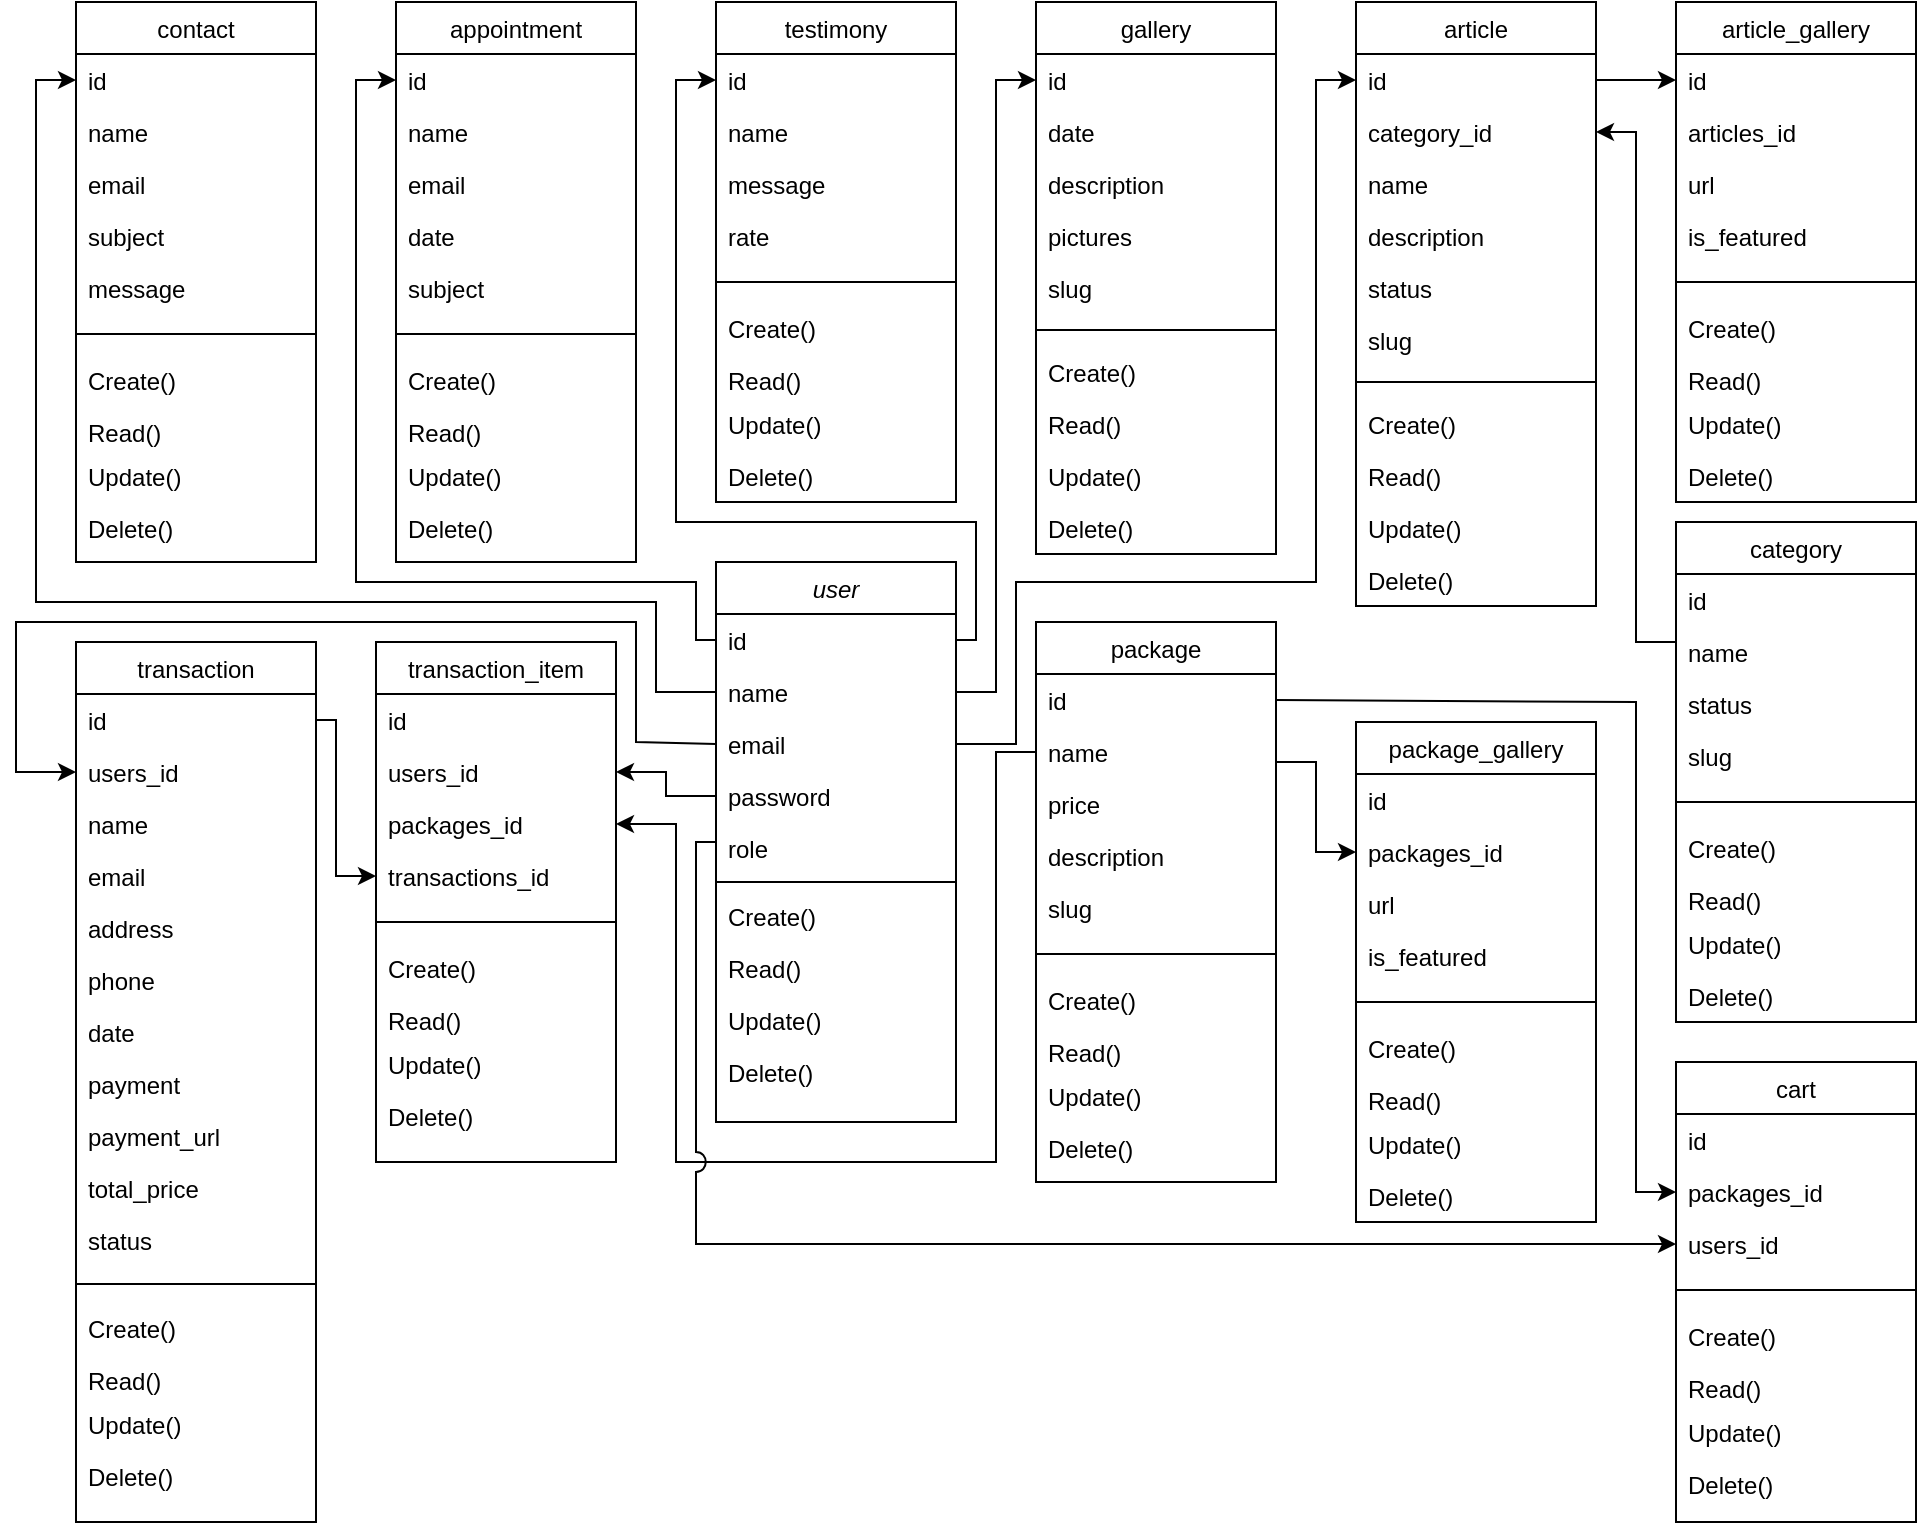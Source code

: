 <mxfile version="21.7.5" type="github">
  <diagram id="C5RBs43oDa-KdzZeNtuy" name="Page-1">
    <mxGraphModel dx="1887" dy="1730" grid="1" gridSize="10" guides="1" tooltips="1" connect="1" arrows="1" fold="1" page="1" pageScale="1" pageWidth="827" pageHeight="1169" math="0" shadow="0">
      <root>
        <mxCell id="WIyWlLk6GJQsqaUBKTNV-0" />
        <mxCell id="WIyWlLk6GJQsqaUBKTNV-1" parent="WIyWlLk6GJQsqaUBKTNV-0" />
        <mxCell id="zkfFHV4jXpPFQw0GAbJ--0" value="user" style="swimlane;fontStyle=2;align=center;verticalAlign=top;childLayout=stackLayout;horizontal=1;startSize=26;horizontalStack=0;resizeParent=1;resizeLast=0;collapsible=1;marginBottom=0;rounded=0;shadow=0;strokeWidth=1;" parent="WIyWlLk6GJQsqaUBKTNV-1" vertex="1">
          <mxGeometry x="120" y="40" width="120" height="280" as="geometry">
            <mxRectangle x="220" y="120" width="160" height="26" as="alternateBounds" />
          </mxGeometry>
        </mxCell>
        <mxCell id="zkfFHV4jXpPFQw0GAbJ--1" value="id " style="text;align=left;verticalAlign=top;spacingLeft=4;spacingRight=4;overflow=hidden;rotatable=0;points=[[0,0.5],[1,0.5]];portConstraint=eastwest;" parent="zkfFHV4jXpPFQw0GAbJ--0" vertex="1">
          <mxGeometry y="26" width="120" height="26" as="geometry" />
        </mxCell>
        <mxCell id="zkfFHV4jXpPFQw0GAbJ--2" value="name" style="text;align=left;verticalAlign=top;spacingLeft=4;spacingRight=4;overflow=hidden;rotatable=0;points=[[0,0.5],[1,0.5]];portConstraint=eastwest;rounded=0;shadow=0;html=0;" parent="zkfFHV4jXpPFQw0GAbJ--0" vertex="1">
          <mxGeometry y="52" width="120" height="26" as="geometry" />
        </mxCell>
        <mxCell id="zkfFHV4jXpPFQw0GAbJ--5" value="email" style="text;align=left;verticalAlign=top;spacingLeft=4;spacingRight=4;overflow=hidden;rotatable=0;points=[[0,0.5],[1,0.5]];portConstraint=eastwest;" parent="zkfFHV4jXpPFQw0GAbJ--0" vertex="1">
          <mxGeometry y="78" width="120" height="26" as="geometry" />
        </mxCell>
        <mxCell id="CpPekUbPZNpT_gMVPyu2-1" value="password" style="text;align=left;verticalAlign=top;spacingLeft=4;spacingRight=4;overflow=hidden;rotatable=0;points=[[0,0.5],[1,0.5]];portConstraint=eastwest;" parent="zkfFHV4jXpPFQw0GAbJ--0" vertex="1">
          <mxGeometry y="104" width="120" height="26" as="geometry" />
        </mxCell>
        <mxCell id="CpPekUbPZNpT_gMVPyu2-2" value="role" style="text;align=left;verticalAlign=top;spacingLeft=4;spacingRight=4;overflow=hidden;rotatable=0;points=[[0,0.5],[1,0.5]];portConstraint=eastwest;" parent="zkfFHV4jXpPFQw0GAbJ--0" vertex="1">
          <mxGeometry y="130" width="120" height="26" as="geometry" />
        </mxCell>
        <mxCell id="zkfFHV4jXpPFQw0GAbJ--4" value="" style="line;html=1;strokeWidth=1;align=left;verticalAlign=middle;spacingTop=-1;spacingLeft=3;spacingRight=3;rotatable=0;labelPosition=right;points=[];portConstraint=eastwest;" parent="zkfFHV4jXpPFQw0GAbJ--0" vertex="1">
          <mxGeometry y="156" width="120" height="8" as="geometry" />
        </mxCell>
        <mxCell id="CpPekUbPZNpT_gMVPyu2-0" value="Create()" style="text;align=left;verticalAlign=top;spacingLeft=4;spacingRight=4;overflow=hidden;rotatable=0;points=[[0,0.5],[1,0.5]];portConstraint=eastwest;rounded=0;shadow=0;html=0;" parent="zkfFHV4jXpPFQw0GAbJ--0" vertex="1">
          <mxGeometry y="164" width="120" height="26" as="geometry" />
        </mxCell>
        <mxCell id="CpPekUbPZNpT_gMVPyu2-3" value="Read()" style="text;align=left;verticalAlign=top;spacingLeft=4;spacingRight=4;overflow=hidden;rotatable=0;points=[[0,0.5],[1,0.5]];portConstraint=eastwest;rounded=0;shadow=0;html=0;" parent="zkfFHV4jXpPFQw0GAbJ--0" vertex="1">
          <mxGeometry y="190" width="120" height="26" as="geometry" />
        </mxCell>
        <mxCell id="CpPekUbPZNpT_gMVPyu2-4" value="Update()" style="text;align=left;verticalAlign=top;spacingLeft=4;spacingRight=4;overflow=hidden;rotatable=0;points=[[0,0.5],[1,0.5]];portConstraint=eastwest;rounded=0;shadow=0;html=0;" parent="zkfFHV4jXpPFQw0GAbJ--0" vertex="1">
          <mxGeometry y="216" width="120" height="26" as="geometry" />
        </mxCell>
        <mxCell id="CpPekUbPZNpT_gMVPyu2-5" value="Delete()" style="text;align=left;verticalAlign=top;spacingLeft=4;spacingRight=4;overflow=hidden;rotatable=0;points=[[0,0.5],[1,0.5]];portConstraint=eastwest;rounded=0;shadow=0;html=0;" parent="zkfFHV4jXpPFQw0GAbJ--0" vertex="1">
          <mxGeometry y="242" width="120" height="26" as="geometry" />
        </mxCell>
        <mxCell id="zkfFHV4jXpPFQw0GAbJ--17" value="package" style="swimlane;fontStyle=0;align=center;verticalAlign=top;childLayout=stackLayout;horizontal=1;startSize=26;horizontalStack=0;resizeParent=1;resizeLast=0;collapsible=1;marginBottom=0;rounded=0;shadow=0;strokeWidth=1;" parent="WIyWlLk6GJQsqaUBKTNV-1" vertex="1">
          <mxGeometry x="280" y="70" width="120" height="280" as="geometry">
            <mxRectangle x="550" y="140" width="160" height="26" as="alternateBounds" />
          </mxGeometry>
        </mxCell>
        <mxCell id="zkfFHV4jXpPFQw0GAbJ--18" value="id " style="text;align=left;verticalAlign=top;spacingLeft=4;spacingRight=4;overflow=hidden;rotatable=0;points=[[0,0.5],[1,0.5]];portConstraint=eastwest;" parent="zkfFHV4jXpPFQw0GAbJ--17" vertex="1">
          <mxGeometry y="26" width="120" height="26" as="geometry" />
        </mxCell>
        <mxCell id="zkfFHV4jXpPFQw0GAbJ--19" value="name" style="text;align=left;verticalAlign=top;spacingLeft=4;spacingRight=4;overflow=hidden;rotatable=0;points=[[0,0.5],[1,0.5]];portConstraint=eastwest;rounded=0;shadow=0;html=0;" parent="zkfFHV4jXpPFQw0GAbJ--17" vertex="1">
          <mxGeometry y="52" width="120" height="26" as="geometry" />
        </mxCell>
        <mxCell id="zkfFHV4jXpPFQw0GAbJ--20" value="price" style="text;align=left;verticalAlign=top;spacingLeft=4;spacingRight=4;overflow=hidden;rotatable=0;points=[[0,0.5],[1,0.5]];portConstraint=eastwest;rounded=0;shadow=0;html=0;" parent="zkfFHV4jXpPFQw0GAbJ--17" vertex="1">
          <mxGeometry y="78" width="120" height="26" as="geometry" />
        </mxCell>
        <mxCell id="CpPekUbPZNpT_gMVPyu2-25" value="description" style="text;align=left;verticalAlign=top;spacingLeft=4;spacingRight=4;overflow=hidden;rotatable=0;points=[[0,0.5],[1,0.5]];portConstraint=eastwest;rounded=0;shadow=0;html=0;" parent="zkfFHV4jXpPFQw0GAbJ--17" vertex="1">
          <mxGeometry y="104" width="120" height="26" as="geometry" />
        </mxCell>
        <mxCell id="zkfFHV4jXpPFQw0GAbJ--21" value="slug" style="text;align=left;verticalAlign=top;spacingLeft=4;spacingRight=4;overflow=hidden;rotatable=0;points=[[0,0.5],[1,0.5]];portConstraint=eastwest;rounded=0;shadow=0;html=0;" parent="zkfFHV4jXpPFQw0GAbJ--17" vertex="1">
          <mxGeometry y="130" width="120" height="26" as="geometry" />
        </mxCell>
        <mxCell id="zkfFHV4jXpPFQw0GAbJ--23" value="" style="line;html=1;strokeWidth=1;align=left;verticalAlign=middle;spacingTop=-1;spacingLeft=3;spacingRight=3;rotatable=0;labelPosition=right;points=[];portConstraint=eastwest;" parent="zkfFHV4jXpPFQw0GAbJ--17" vertex="1">
          <mxGeometry y="156" width="120" height="20" as="geometry" />
        </mxCell>
        <mxCell id="CpPekUbPZNpT_gMVPyu2-7" value="Create()" style="text;align=left;verticalAlign=top;spacingLeft=4;spacingRight=4;overflow=hidden;rotatable=0;points=[[0,0.5],[1,0.5]];portConstraint=eastwest;rounded=0;shadow=0;html=0;" parent="zkfFHV4jXpPFQw0GAbJ--17" vertex="1">
          <mxGeometry y="176" width="120" height="26" as="geometry" />
        </mxCell>
        <mxCell id="CpPekUbPZNpT_gMVPyu2-9" value="Read()" style="text;align=left;verticalAlign=top;spacingLeft=4;spacingRight=4;overflow=hidden;rotatable=0;points=[[0,0.5],[1,0.5]];portConstraint=eastwest;rounded=0;shadow=0;html=0;" parent="zkfFHV4jXpPFQw0GAbJ--17" vertex="1">
          <mxGeometry y="202" width="120" height="22" as="geometry" />
        </mxCell>
        <mxCell id="CpPekUbPZNpT_gMVPyu2-8" value="Update()" style="text;align=left;verticalAlign=top;spacingLeft=4;spacingRight=4;overflow=hidden;rotatable=0;points=[[0,0.5],[1,0.5]];portConstraint=eastwest;rounded=0;shadow=0;html=0;" parent="zkfFHV4jXpPFQw0GAbJ--17" vertex="1">
          <mxGeometry y="224" width="120" height="26" as="geometry" />
        </mxCell>
        <mxCell id="CpPekUbPZNpT_gMVPyu2-10" value="Delete()" style="text;align=left;verticalAlign=top;spacingLeft=4;spacingRight=4;overflow=hidden;rotatable=0;points=[[0,0.5],[1,0.5]];portConstraint=eastwest;rounded=0;shadow=0;html=0;" parent="zkfFHV4jXpPFQw0GAbJ--17" vertex="1">
          <mxGeometry y="250" width="120" height="26" as="geometry" />
        </mxCell>
        <mxCell id="CpPekUbPZNpT_gMVPyu2-26" value="article" style="swimlane;fontStyle=0;align=center;verticalAlign=top;childLayout=stackLayout;horizontal=1;startSize=26;horizontalStack=0;resizeParent=1;resizeLast=0;collapsible=1;marginBottom=0;rounded=0;shadow=0;strokeWidth=1;" parent="WIyWlLk6GJQsqaUBKTNV-1" vertex="1">
          <mxGeometry x="440" y="-240" width="120" height="302" as="geometry">
            <mxRectangle x="550" y="140" width="160" height="26" as="alternateBounds" />
          </mxGeometry>
        </mxCell>
        <mxCell id="CpPekUbPZNpT_gMVPyu2-27" value="id " style="text;align=left;verticalAlign=top;spacingLeft=4;spacingRight=4;overflow=hidden;rotatable=0;points=[[0,0.5],[1,0.5]];portConstraint=eastwest;" parent="CpPekUbPZNpT_gMVPyu2-26" vertex="1">
          <mxGeometry y="26" width="120" height="26" as="geometry" />
        </mxCell>
        <mxCell id="CpPekUbPZNpT_gMVPyu2-28" value="category_id " style="text;align=left;verticalAlign=top;spacingLeft=4;spacingRight=4;overflow=hidden;rotatable=0;points=[[0,0.5],[1,0.5]];portConstraint=eastwest;rounded=0;shadow=0;html=0;" parent="CpPekUbPZNpT_gMVPyu2-26" vertex="1">
          <mxGeometry y="52" width="120" height="26" as="geometry" />
        </mxCell>
        <mxCell id="CpPekUbPZNpT_gMVPyu2-29" value="name" style="text;align=left;verticalAlign=top;spacingLeft=4;spacingRight=4;overflow=hidden;rotatable=0;points=[[0,0.5],[1,0.5]];portConstraint=eastwest;rounded=0;shadow=0;html=0;" parent="CpPekUbPZNpT_gMVPyu2-26" vertex="1">
          <mxGeometry y="78" width="120" height="26" as="geometry" />
        </mxCell>
        <mxCell id="CpPekUbPZNpT_gMVPyu2-30" value="description" style="text;align=left;verticalAlign=top;spacingLeft=4;spacingRight=4;overflow=hidden;rotatable=0;points=[[0,0.5],[1,0.5]];portConstraint=eastwest;rounded=0;shadow=0;html=0;" parent="CpPekUbPZNpT_gMVPyu2-26" vertex="1">
          <mxGeometry y="104" width="120" height="26" as="geometry" />
        </mxCell>
        <mxCell id="CpPekUbPZNpT_gMVPyu2-39" value="status" style="text;align=left;verticalAlign=top;spacingLeft=4;spacingRight=4;overflow=hidden;rotatable=0;points=[[0,0.5],[1,0.5]];portConstraint=eastwest;rounded=0;shadow=0;html=0;" parent="CpPekUbPZNpT_gMVPyu2-26" vertex="1">
          <mxGeometry y="130" width="120" height="26" as="geometry" />
        </mxCell>
        <mxCell id="L-8dvfy85ogbvUCoBi3x-90" value="slug" style="text;align=left;verticalAlign=top;spacingLeft=4;spacingRight=4;overflow=hidden;rotatable=0;points=[[0,0.5],[1,0.5]];portConstraint=eastwest;rounded=0;shadow=0;html=0;" parent="CpPekUbPZNpT_gMVPyu2-26" vertex="1">
          <mxGeometry y="156" width="120" height="26" as="geometry" />
        </mxCell>
        <mxCell id="CpPekUbPZNpT_gMVPyu2-31" value="" style="line;html=1;strokeWidth=1;align=left;verticalAlign=middle;spacingTop=-1;spacingLeft=3;spacingRight=3;rotatable=0;labelPosition=right;points=[];portConstraint=eastwest;" parent="CpPekUbPZNpT_gMVPyu2-26" vertex="1">
          <mxGeometry y="182" width="120" height="16" as="geometry" />
        </mxCell>
        <mxCell id="CpPekUbPZNpT_gMVPyu2-32" value="Create()" style="text;align=left;verticalAlign=top;spacingLeft=4;spacingRight=4;overflow=hidden;rotatable=0;points=[[0,0.5],[1,0.5]];portConstraint=eastwest;rounded=0;shadow=0;html=0;" parent="CpPekUbPZNpT_gMVPyu2-26" vertex="1">
          <mxGeometry y="198" width="120" height="26" as="geometry" />
        </mxCell>
        <mxCell id="CpPekUbPZNpT_gMVPyu2-33" value="Read()" style="text;align=left;verticalAlign=top;spacingLeft=4;spacingRight=4;overflow=hidden;rotatable=0;points=[[0,0.5],[1,0.5]];portConstraint=eastwest;rounded=0;shadow=0;html=0;" parent="CpPekUbPZNpT_gMVPyu2-26" vertex="1">
          <mxGeometry y="224" width="120" height="26" as="geometry" />
        </mxCell>
        <mxCell id="CpPekUbPZNpT_gMVPyu2-34" value="Update()" style="text;align=left;verticalAlign=top;spacingLeft=4;spacingRight=4;overflow=hidden;rotatable=0;points=[[0,0.5],[1,0.5]];portConstraint=eastwest;rounded=0;shadow=0;html=0;" parent="CpPekUbPZNpT_gMVPyu2-26" vertex="1">
          <mxGeometry y="250" width="120" height="26" as="geometry" />
        </mxCell>
        <mxCell id="CpPekUbPZNpT_gMVPyu2-35" value="Delete()" style="text;align=left;verticalAlign=top;spacingLeft=4;spacingRight=4;overflow=hidden;rotatable=0;points=[[0,0.5],[1,0.5]];portConstraint=eastwest;rounded=0;shadow=0;html=0;" parent="CpPekUbPZNpT_gMVPyu2-26" vertex="1">
          <mxGeometry y="276" width="120" height="26" as="geometry" />
        </mxCell>
        <mxCell id="CpPekUbPZNpT_gMVPyu2-40" value="gallery" style="swimlane;fontStyle=0;align=center;verticalAlign=top;childLayout=stackLayout;horizontal=1;startSize=26;horizontalStack=0;resizeParent=1;resizeLast=0;collapsible=1;marginBottom=0;rounded=0;shadow=0;strokeWidth=1;" parent="WIyWlLk6GJQsqaUBKTNV-1" vertex="1">
          <mxGeometry x="280" y="-240" width="120" height="276" as="geometry">
            <mxRectangle x="550" y="140" width="160" height="26" as="alternateBounds" />
          </mxGeometry>
        </mxCell>
        <mxCell id="CpPekUbPZNpT_gMVPyu2-41" value="id " style="text;align=left;verticalAlign=top;spacingLeft=4;spacingRight=4;overflow=hidden;rotatable=0;points=[[0,0.5],[1,0.5]];portConstraint=eastwest;" parent="CpPekUbPZNpT_gMVPyu2-40" vertex="1">
          <mxGeometry y="26" width="120" height="26" as="geometry" />
        </mxCell>
        <mxCell id="CpPekUbPZNpT_gMVPyu2-42" value="date" style="text;align=left;verticalAlign=top;spacingLeft=4;spacingRight=4;overflow=hidden;rotatable=0;points=[[0,0.5],[1,0.5]];portConstraint=eastwest;rounded=0;shadow=0;html=0;" parent="CpPekUbPZNpT_gMVPyu2-40" vertex="1">
          <mxGeometry y="52" width="120" height="26" as="geometry" />
        </mxCell>
        <mxCell id="CpPekUbPZNpT_gMVPyu2-43" value="description" style="text;align=left;verticalAlign=top;spacingLeft=4;spacingRight=4;overflow=hidden;rotatable=0;points=[[0,0.5],[1,0.5]];portConstraint=eastwest;rounded=0;shadow=0;html=0;" parent="CpPekUbPZNpT_gMVPyu2-40" vertex="1">
          <mxGeometry y="78" width="120" height="26" as="geometry" />
        </mxCell>
        <mxCell id="CpPekUbPZNpT_gMVPyu2-44" value="pictures" style="text;align=left;verticalAlign=top;spacingLeft=4;spacingRight=4;overflow=hidden;rotatable=0;points=[[0,0.5],[1,0.5]];portConstraint=eastwest;rounded=0;shadow=0;html=0;" parent="CpPekUbPZNpT_gMVPyu2-40" vertex="1">
          <mxGeometry y="104" width="120" height="26" as="geometry" />
        </mxCell>
        <mxCell id="CpPekUbPZNpT_gMVPyu2-45" value="slug" style="text;align=left;verticalAlign=top;spacingLeft=4;spacingRight=4;overflow=hidden;rotatable=0;points=[[0,0.5],[1,0.5]];portConstraint=eastwest;rounded=0;shadow=0;html=0;" parent="CpPekUbPZNpT_gMVPyu2-40" vertex="1">
          <mxGeometry y="130" width="120" height="26" as="geometry" />
        </mxCell>
        <mxCell id="CpPekUbPZNpT_gMVPyu2-46" value="" style="line;html=1;strokeWidth=1;align=left;verticalAlign=middle;spacingTop=-1;spacingLeft=3;spacingRight=3;rotatable=0;labelPosition=right;points=[];portConstraint=eastwest;" parent="CpPekUbPZNpT_gMVPyu2-40" vertex="1">
          <mxGeometry y="156" width="120" height="16" as="geometry" />
        </mxCell>
        <mxCell id="CpPekUbPZNpT_gMVPyu2-47" value="Create()" style="text;align=left;verticalAlign=top;spacingLeft=4;spacingRight=4;overflow=hidden;rotatable=0;points=[[0,0.5],[1,0.5]];portConstraint=eastwest;rounded=0;shadow=0;html=0;" parent="CpPekUbPZNpT_gMVPyu2-40" vertex="1">
          <mxGeometry y="172" width="120" height="26" as="geometry" />
        </mxCell>
        <mxCell id="CpPekUbPZNpT_gMVPyu2-48" value="Read()" style="text;align=left;verticalAlign=top;spacingLeft=4;spacingRight=4;overflow=hidden;rotatable=0;points=[[0,0.5],[1,0.5]];portConstraint=eastwest;rounded=0;shadow=0;html=0;" parent="CpPekUbPZNpT_gMVPyu2-40" vertex="1">
          <mxGeometry y="198" width="120" height="26" as="geometry" />
        </mxCell>
        <mxCell id="CpPekUbPZNpT_gMVPyu2-49" value="Update()" style="text;align=left;verticalAlign=top;spacingLeft=4;spacingRight=4;overflow=hidden;rotatable=0;points=[[0,0.5],[1,0.5]];portConstraint=eastwest;rounded=0;shadow=0;html=0;" parent="CpPekUbPZNpT_gMVPyu2-40" vertex="1">
          <mxGeometry y="224" width="120" height="26" as="geometry" />
        </mxCell>
        <mxCell id="CpPekUbPZNpT_gMVPyu2-50" value="Delete()" style="text;align=left;verticalAlign=top;spacingLeft=4;spacingRight=4;overflow=hidden;rotatable=0;points=[[0,0.5],[1,0.5]];portConstraint=eastwest;rounded=0;shadow=0;html=0;" parent="CpPekUbPZNpT_gMVPyu2-40" vertex="1">
          <mxGeometry y="250" width="120" height="26" as="geometry" />
        </mxCell>
        <mxCell id="CpPekUbPZNpT_gMVPyu2-51" value="appointment" style="swimlane;fontStyle=0;align=center;verticalAlign=top;childLayout=stackLayout;horizontal=1;startSize=26;horizontalStack=0;resizeParent=1;resizeLast=0;collapsible=1;marginBottom=0;rounded=0;shadow=0;strokeWidth=1;" parent="WIyWlLk6GJQsqaUBKTNV-1" vertex="1">
          <mxGeometry x="-40" y="-240" width="120" height="280" as="geometry">
            <mxRectangle x="550" y="140" width="160" height="26" as="alternateBounds" />
          </mxGeometry>
        </mxCell>
        <mxCell id="CpPekUbPZNpT_gMVPyu2-52" value="id " style="text;align=left;verticalAlign=top;spacingLeft=4;spacingRight=4;overflow=hidden;rotatable=0;points=[[0,0.5],[1,0.5]];portConstraint=eastwest;" parent="CpPekUbPZNpT_gMVPyu2-51" vertex="1">
          <mxGeometry y="26" width="120" height="26" as="geometry" />
        </mxCell>
        <mxCell id="CpPekUbPZNpT_gMVPyu2-53" value="name" style="text;align=left;verticalAlign=top;spacingLeft=4;spacingRight=4;overflow=hidden;rotatable=0;points=[[0,0.5],[1,0.5]];portConstraint=eastwest;rounded=0;shadow=0;html=0;" parent="CpPekUbPZNpT_gMVPyu2-51" vertex="1">
          <mxGeometry y="52" width="120" height="26" as="geometry" />
        </mxCell>
        <mxCell id="CpPekUbPZNpT_gMVPyu2-55" value="email" style="text;align=left;verticalAlign=top;spacingLeft=4;spacingRight=4;overflow=hidden;rotatable=0;points=[[0,0.5],[1,0.5]];portConstraint=eastwest;rounded=0;shadow=0;html=0;" parent="CpPekUbPZNpT_gMVPyu2-51" vertex="1">
          <mxGeometry y="78" width="120" height="26" as="geometry" />
        </mxCell>
        <mxCell id="CpPekUbPZNpT_gMVPyu2-57" value="date" style="text;align=left;verticalAlign=top;spacingLeft=4;spacingRight=4;overflow=hidden;rotatable=0;points=[[0,0.5],[1,0.5]];portConstraint=eastwest;rounded=0;shadow=0;html=0;" parent="CpPekUbPZNpT_gMVPyu2-51" vertex="1">
          <mxGeometry y="104" width="120" height="26" as="geometry" />
        </mxCell>
        <mxCell id="CpPekUbPZNpT_gMVPyu2-60" value="subject" style="text;align=left;verticalAlign=top;spacingLeft=4;spacingRight=4;overflow=hidden;rotatable=0;points=[[0,0.5],[1,0.5]];portConstraint=eastwest;" parent="CpPekUbPZNpT_gMVPyu2-51" vertex="1">
          <mxGeometry y="130" width="120" height="26" as="geometry" />
        </mxCell>
        <mxCell id="CpPekUbPZNpT_gMVPyu2-61" value="" style="line;html=1;strokeWidth=1;align=left;verticalAlign=middle;spacingTop=-1;spacingLeft=3;spacingRight=3;rotatable=0;labelPosition=right;points=[];portConstraint=eastwest;" parent="CpPekUbPZNpT_gMVPyu2-51" vertex="1">
          <mxGeometry y="156" width="120" height="20" as="geometry" />
        </mxCell>
        <mxCell id="CpPekUbPZNpT_gMVPyu2-62" value="Create()" style="text;align=left;verticalAlign=top;spacingLeft=4;spacingRight=4;overflow=hidden;rotatable=0;points=[[0,0.5],[1,0.5]];portConstraint=eastwest;rounded=0;shadow=0;html=0;" parent="CpPekUbPZNpT_gMVPyu2-51" vertex="1">
          <mxGeometry y="176" width="120" height="26" as="geometry" />
        </mxCell>
        <mxCell id="CpPekUbPZNpT_gMVPyu2-63" value="Read()" style="text;align=left;verticalAlign=top;spacingLeft=4;spacingRight=4;overflow=hidden;rotatable=0;points=[[0,0.5],[1,0.5]];portConstraint=eastwest;rounded=0;shadow=0;html=0;" parent="CpPekUbPZNpT_gMVPyu2-51" vertex="1">
          <mxGeometry y="202" width="120" height="22" as="geometry" />
        </mxCell>
        <mxCell id="CpPekUbPZNpT_gMVPyu2-64" value="Update()" style="text;align=left;verticalAlign=top;spacingLeft=4;spacingRight=4;overflow=hidden;rotatable=0;points=[[0,0.5],[1,0.5]];portConstraint=eastwest;rounded=0;shadow=0;html=0;" parent="CpPekUbPZNpT_gMVPyu2-51" vertex="1">
          <mxGeometry y="224" width="120" height="26" as="geometry" />
        </mxCell>
        <mxCell id="CpPekUbPZNpT_gMVPyu2-65" value="Delete()" style="text;align=left;verticalAlign=top;spacingLeft=4;spacingRight=4;overflow=hidden;rotatable=0;points=[[0,0.5],[1,0.5]];portConstraint=eastwest;rounded=0;shadow=0;html=0;" parent="CpPekUbPZNpT_gMVPyu2-51" vertex="1">
          <mxGeometry y="250" width="120" height="26" as="geometry" />
        </mxCell>
        <mxCell id="CpPekUbPZNpT_gMVPyu2-77" value="transaction" style="swimlane;fontStyle=0;align=center;verticalAlign=top;childLayout=stackLayout;horizontal=1;startSize=26;horizontalStack=0;resizeParent=1;resizeLast=0;collapsible=1;marginBottom=0;rounded=0;shadow=0;strokeWidth=1;" parent="WIyWlLk6GJQsqaUBKTNV-1" vertex="1">
          <mxGeometry x="-200" y="80" width="120" height="440" as="geometry">
            <mxRectangle x="550" y="140" width="160" height="26" as="alternateBounds" />
          </mxGeometry>
        </mxCell>
        <mxCell id="CpPekUbPZNpT_gMVPyu2-78" value="id " style="text;align=left;verticalAlign=top;spacingLeft=4;spacingRight=4;overflow=hidden;rotatable=0;points=[[0,0.5],[1,0.5]];portConstraint=eastwest;" parent="CpPekUbPZNpT_gMVPyu2-77" vertex="1">
          <mxGeometry y="26" width="120" height="26" as="geometry" />
        </mxCell>
        <mxCell id="CpPekUbPZNpT_gMVPyu2-79" value="users_id " style="text;align=left;verticalAlign=top;spacingLeft=4;spacingRight=4;overflow=hidden;rotatable=0;points=[[0,0.5],[1,0.5]];portConstraint=eastwest;rounded=0;shadow=0;html=0;" parent="CpPekUbPZNpT_gMVPyu2-77" vertex="1">
          <mxGeometry y="52" width="120" height="26" as="geometry" />
        </mxCell>
        <mxCell id="CpPekUbPZNpT_gMVPyu2-80" value="name" style="text;align=left;verticalAlign=top;spacingLeft=4;spacingRight=4;overflow=hidden;rotatable=0;points=[[0,0.5],[1,0.5]];portConstraint=eastwest;rounded=0;shadow=0;html=0;" parent="CpPekUbPZNpT_gMVPyu2-77" vertex="1">
          <mxGeometry y="78" width="120" height="26" as="geometry" />
        </mxCell>
        <mxCell id="CpPekUbPZNpT_gMVPyu2-81" value="email" style="text;align=left;verticalAlign=top;spacingLeft=4;spacingRight=4;overflow=hidden;rotatable=0;points=[[0,0.5],[1,0.5]];portConstraint=eastwest;rounded=0;shadow=0;html=0;" parent="CpPekUbPZNpT_gMVPyu2-77" vertex="1">
          <mxGeometry y="104" width="120" height="26" as="geometry" />
        </mxCell>
        <mxCell id="CpPekUbPZNpT_gMVPyu2-82" value="address" style="text;align=left;verticalAlign=top;spacingLeft=4;spacingRight=4;overflow=hidden;rotatable=0;points=[[0,0.5],[1,0.5]];portConstraint=eastwest;rounded=0;shadow=0;html=0;" parent="CpPekUbPZNpT_gMVPyu2-77" vertex="1">
          <mxGeometry y="130" width="120" height="26" as="geometry" />
        </mxCell>
        <mxCell id="CpPekUbPZNpT_gMVPyu2-83" value="phone" style="text;align=left;verticalAlign=top;spacingLeft=4;spacingRight=4;overflow=hidden;rotatable=0;points=[[0,0.5],[1,0.5]];portConstraint=eastwest;rounded=0;shadow=0;html=0;" parent="CpPekUbPZNpT_gMVPyu2-77" vertex="1">
          <mxGeometry y="156" width="120" height="26" as="geometry" />
        </mxCell>
        <mxCell id="CpPekUbPZNpT_gMVPyu2-84" value="date" style="text;align=left;verticalAlign=top;spacingLeft=4;spacingRight=4;overflow=hidden;rotatable=0;points=[[0,0.5],[1,0.5]];portConstraint=eastwest;" parent="CpPekUbPZNpT_gMVPyu2-77" vertex="1">
          <mxGeometry y="182" width="120" height="26" as="geometry" />
        </mxCell>
        <mxCell id="CpPekUbPZNpT_gMVPyu2-85" value="payment" style="text;align=left;verticalAlign=top;spacingLeft=4;spacingRight=4;overflow=hidden;rotatable=0;points=[[0,0.5],[1,0.5]];portConstraint=eastwest;" parent="CpPekUbPZNpT_gMVPyu2-77" vertex="1">
          <mxGeometry y="208" width="120" height="26" as="geometry" />
        </mxCell>
        <mxCell id="CpPekUbPZNpT_gMVPyu2-92" value="payment_url" style="text;align=left;verticalAlign=top;spacingLeft=4;spacingRight=4;overflow=hidden;rotatable=0;points=[[0,0.5],[1,0.5]];portConstraint=eastwest;" parent="CpPekUbPZNpT_gMVPyu2-77" vertex="1">
          <mxGeometry y="234" width="120" height="26" as="geometry" />
        </mxCell>
        <mxCell id="CpPekUbPZNpT_gMVPyu2-86" value="total_price" style="text;align=left;verticalAlign=top;spacingLeft=4;spacingRight=4;overflow=hidden;rotatable=0;points=[[0,0.5],[1,0.5]];portConstraint=eastwest;" parent="CpPekUbPZNpT_gMVPyu2-77" vertex="1">
          <mxGeometry y="260" width="120" height="26" as="geometry" />
        </mxCell>
        <mxCell id="L-8dvfy85ogbvUCoBi3x-22" value="status&#xa;" style="text;align=left;verticalAlign=top;spacingLeft=4;spacingRight=4;overflow=hidden;rotatable=0;points=[[0,0.5],[1,0.5]];portConstraint=eastwest;" parent="CpPekUbPZNpT_gMVPyu2-77" vertex="1">
          <mxGeometry y="286" width="120" height="26" as="geometry" />
        </mxCell>
        <mxCell id="CpPekUbPZNpT_gMVPyu2-87" value="" style="line;html=1;strokeWidth=1;align=left;verticalAlign=middle;spacingTop=-1;spacingLeft=3;spacingRight=3;rotatable=0;labelPosition=right;points=[];portConstraint=eastwest;" parent="CpPekUbPZNpT_gMVPyu2-77" vertex="1">
          <mxGeometry y="312" width="120" height="18" as="geometry" />
        </mxCell>
        <mxCell id="CpPekUbPZNpT_gMVPyu2-88" value="Create()" style="text;align=left;verticalAlign=top;spacingLeft=4;spacingRight=4;overflow=hidden;rotatable=0;points=[[0,0.5],[1,0.5]];portConstraint=eastwest;rounded=0;shadow=0;html=0;" parent="CpPekUbPZNpT_gMVPyu2-77" vertex="1">
          <mxGeometry y="330" width="120" height="26" as="geometry" />
        </mxCell>
        <mxCell id="CpPekUbPZNpT_gMVPyu2-89" value="Read()" style="text;align=left;verticalAlign=top;spacingLeft=4;spacingRight=4;overflow=hidden;rotatable=0;points=[[0,0.5],[1,0.5]];portConstraint=eastwest;rounded=0;shadow=0;html=0;" parent="CpPekUbPZNpT_gMVPyu2-77" vertex="1">
          <mxGeometry y="356" width="120" height="22" as="geometry" />
        </mxCell>
        <mxCell id="CpPekUbPZNpT_gMVPyu2-90" value="Update()" style="text;align=left;verticalAlign=top;spacingLeft=4;spacingRight=4;overflow=hidden;rotatable=0;points=[[0,0.5],[1,0.5]];portConstraint=eastwest;rounded=0;shadow=0;html=0;" parent="CpPekUbPZNpT_gMVPyu2-77" vertex="1">
          <mxGeometry y="378" width="120" height="26" as="geometry" />
        </mxCell>
        <mxCell id="CpPekUbPZNpT_gMVPyu2-91" value="Delete()" style="text;align=left;verticalAlign=top;spacingLeft=4;spacingRight=4;overflow=hidden;rotatable=0;points=[[0,0.5],[1,0.5]];portConstraint=eastwest;rounded=0;shadow=0;html=0;" parent="CpPekUbPZNpT_gMVPyu2-77" vertex="1">
          <mxGeometry y="404" width="120" height="26" as="geometry" />
        </mxCell>
        <mxCell id="L-8dvfy85ogbvUCoBi3x-0" value="package_gallery" style="swimlane;fontStyle=0;align=center;verticalAlign=top;childLayout=stackLayout;horizontal=1;startSize=26;horizontalStack=0;resizeParent=1;resizeLast=0;collapsible=1;marginBottom=0;rounded=0;shadow=0;strokeWidth=1;" parent="WIyWlLk6GJQsqaUBKTNV-1" vertex="1">
          <mxGeometry x="440" y="120" width="120" height="250" as="geometry">
            <mxRectangle x="550" y="140" width="160" height="26" as="alternateBounds" />
          </mxGeometry>
        </mxCell>
        <mxCell id="L-8dvfy85ogbvUCoBi3x-1" value="id " style="text;align=left;verticalAlign=top;spacingLeft=4;spacingRight=4;overflow=hidden;rotatable=0;points=[[0,0.5],[1,0.5]];portConstraint=eastwest;" parent="L-8dvfy85ogbvUCoBi3x-0" vertex="1">
          <mxGeometry y="26" width="120" height="26" as="geometry" />
        </mxCell>
        <mxCell id="L-8dvfy85ogbvUCoBi3x-2" value="packages_id " style="text;align=left;verticalAlign=top;spacingLeft=4;spacingRight=4;overflow=hidden;rotatable=0;points=[[0,0.5],[1,0.5]];portConstraint=eastwest;rounded=0;shadow=0;html=0;" parent="L-8dvfy85ogbvUCoBi3x-0" vertex="1">
          <mxGeometry y="52" width="120" height="26" as="geometry" />
        </mxCell>
        <mxCell id="L-8dvfy85ogbvUCoBi3x-3" value="url" style="text;align=left;verticalAlign=top;spacingLeft=4;spacingRight=4;overflow=hidden;rotatable=0;points=[[0,0.5],[1,0.5]];portConstraint=eastwest;rounded=0;shadow=0;html=0;" parent="L-8dvfy85ogbvUCoBi3x-0" vertex="1">
          <mxGeometry y="78" width="120" height="26" as="geometry" />
        </mxCell>
        <mxCell id="L-8dvfy85ogbvUCoBi3x-4" value="is_featured" style="text;align=left;verticalAlign=top;spacingLeft=4;spacingRight=4;overflow=hidden;rotatable=0;points=[[0,0.5],[1,0.5]];portConstraint=eastwest;rounded=0;shadow=0;html=0;" parent="L-8dvfy85ogbvUCoBi3x-0" vertex="1">
          <mxGeometry y="104" width="120" height="26" as="geometry" />
        </mxCell>
        <mxCell id="L-8dvfy85ogbvUCoBi3x-6" value="" style="line;html=1;strokeWidth=1;align=left;verticalAlign=middle;spacingTop=-1;spacingLeft=3;spacingRight=3;rotatable=0;labelPosition=right;points=[];portConstraint=eastwest;" parent="L-8dvfy85ogbvUCoBi3x-0" vertex="1">
          <mxGeometry y="130" width="120" height="20" as="geometry" />
        </mxCell>
        <mxCell id="L-8dvfy85ogbvUCoBi3x-7" value="Create()" style="text;align=left;verticalAlign=top;spacingLeft=4;spacingRight=4;overflow=hidden;rotatable=0;points=[[0,0.5],[1,0.5]];portConstraint=eastwest;rounded=0;shadow=0;html=0;" parent="L-8dvfy85ogbvUCoBi3x-0" vertex="1">
          <mxGeometry y="150" width="120" height="26" as="geometry" />
        </mxCell>
        <mxCell id="L-8dvfy85ogbvUCoBi3x-8" value="Read()" style="text;align=left;verticalAlign=top;spacingLeft=4;spacingRight=4;overflow=hidden;rotatable=0;points=[[0,0.5],[1,0.5]];portConstraint=eastwest;rounded=0;shadow=0;html=0;" parent="L-8dvfy85ogbvUCoBi3x-0" vertex="1">
          <mxGeometry y="176" width="120" height="22" as="geometry" />
        </mxCell>
        <mxCell id="L-8dvfy85ogbvUCoBi3x-9" value="Update()" style="text;align=left;verticalAlign=top;spacingLeft=4;spacingRight=4;overflow=hidden;rotatable=0;points=[[0,0.5],[1,0.5]];portConstraint=eastwest;rounded=0;shadow=0;html=0;" parent="L-8dvfy85ogbvUCoBi3x-0" vertex="1">
          <mxGeometry y="198" width="120" height="26" as="geometry" />
        </mxCell>
        <mxCell id="L-8dvfy85ogbvUCoBi3x-10" value="Delete()" style="text;align=left;verticalAlign=top;spacingLeft=4;spacingRight=4;overflow=hidden;rotatable=0;points=[[0,0.5],[1,0.5]];portConstraint=eastwest;rounded=0;shadow=0;html=0;" parent="L-8dvfy85ogbvUCoBi3x-0" vertex="1">
          <mxGeometry y="224" width="120" height="26" as="geometry" />
        </mxCell>
        <mxCell id="L-8dvfy85ogbvUCoBi3x-11" value="" style="edgeStyle=orthogonalEdgeStyle;rounded=0;orthogonalLoop=1;jettySize=auto;html=1;entryX=0;entryY=0.5;entryDx=0;entryDy=0;" parent="WIyWlLk6GJQsqaUBKTNV-1" target="L-8dvfy85ogbvUCoBi3x-2" edge="1">
          <mxGeometry relative="1" as="geometry">
            <mxPoint x="400" y="140" as="sourcePoint" />
            <Array as="points">
              <mxPoint x="420" y="140" />
              <mxPoint x="420" y="185" />
            </Array>
          </mxGeometry>
        </mxCell>
        <mxCell id="L-8dvfy85ogbvUCoBi3x-12" value="article_gallery" style="swimlane;fontStyle=0;align=center;verticalAlign=top;childLayout=stackLayout;horizontal=1;startSize=26;horizontalStack=0;resizeParent=1;resizeLast=0;collapsible=1;marginBottom=0;rounded=0;shadow=0;strokeWidth=1;" parent="WIyWlLk6GJQsqaUBKTNV-1" vertex="1">
          <mxGeometry x="600" y="-240" width="120" height="250" as="geometry">
            <mxRectangle x="550" y="140" width="160" height="26" as="alternateBounds" />
          </mxGeometry>
        </mxCell>
        <mxCell id="L-8dvfy85ogbvUCoBi3x-13" value="id " style="text;align=left;verticalAlign=top;spacingLeft=4;spacingRight=4;overflow=hidden;rotatable=0;points=[[0,0.5],[1,0.5]];portConstraint=eastwest;" parent="L-8dvfy85ogbvUCoBi3x-12" vertex="1">
          <mxGeometry y="26" width="120" height="26" as="geometry" />
        </mxCell>
        <mxCell id="L-8dvfy85ogbvUCoBi3x-14" value="articles_id " style="text;align=left;verticalAlign=top;spacingLeft=4;spacingRight=4;overflow=hidden;rotatable=0;points=[[0,0.5],[1,0.5]];portConstraint=eastwest;rounded=0;shadow=0;html=0;" parent="L-8dvfy85ogbvUCoBi3x-12" vertex="1">
          <mxGeometry y="52" width="120" height="26" as="geometry" />
        </mxCell>
        <mxCell id="L-8dvfy85ogbvUCoBi3x-15" value="url" style="text;align=left;verticalAlign=top;spacingLeft=4;spacingRight=4;overflow=hidden;rotatable=0;points=[[0,0.5],[1,0.5]];portConstraint=eastwest;rounded=0;shadow=0;html=0;" parent="L-8dvfy85ogbvUCoBi3x-12" vertex="1">
          <mxGeometry y="78" width="120" height="26" as="geometry" />
        </mxCell>
        <mxCell id="L-8dvfy85ogbvUCoBi3x-16" value="is_featured" style="text;align=left;verticalAlign=top;spacingLeft=4;spacingRight=4;overflow=hidden;rotatable=0;points=[[0,0.5],[1,0.5]];portConstraint=eastwest;rounded=0;shadow=0;html=0;" parent="L-8dvfy85ogbvUCoBi3x-12" vertex="1">
          <mxGeometry y="104" width="120" height="26" as="geometry" />
        </mxCell>
        <mxCell id="L-8dvfy85ogbvUCoBi3x-17" value="" style="line;html=1;strokeWidth=1;align=left;verticalAlign=middle;spacingTop=-1;spacingLeft=3;spacingRight=3;rotatable=0;labelPosition=right;points=[];portConstraint=eastwest;" parent="L-8dvfy85ogbvUCoBi3x-12" vertex="1">
          <mxGeometry y="130" width="120" height="20" as="geometry" />
        </mxCell>
        <mxCell id="L-8dvfy85ogbvUCoBi3x-18" value="Create()" style="text;align=left;verticalAlign=top;spacingLeft=4;spacingRight=4;overflow=hidden;rotatable=0;points=[[0,0.5],[1,0.5]];portConstraint=eastwest;rounded=0;shadow=0;html=0;" parent="L-8dvfy85ogbvUCoBi3x-12" vertex="1">
          <mxGeometry y="150" width="120" height="26" as="geometry" />
        </mxCell>
        <mxCell id="L-8dvfy85ogbvUCoBi3x-19" value="Read()" style="text;align=left;verticalAlign=top;spacingLeft=4;spacingRight=4;overflow=hidden;rotatable=0;points=[[0,0.5],[1,0.5]];portConstraint=eastwest;rounded=0;shadow=0;html=0;" parent="L-8dvfy85ogbvUCoBi3x-12" vertex="1">
          <mxGeometry y="176" width="120" height="22" as="geometry" />
        </mxCell>
        <mxCell id="L-8dvfy85ogbvUCoBi3x-20" value="Update()" style="text;align=left;verticalAlign=top;spacingLeft=4;spacingRight=4;overflow=hidden;rotatable=0;points=[[0,0.5],[1,0.5]];portConstraint=eastwest;rounded=0;shadow=0;html=0;" parent="L-8dvfy85ogbvUCoBi3x-12" vertex="1">
          <mxGeometry y="198" width="120" height="26" as="geometry" />
        </mxCell>
        <mxCell id="L-8dvfy85ogbvUCoBi3x-21" value="Delete()" style="text;align=left;verticalAlign=top;spacingLeft=4;spacingRight=4;overflow=hidden;rotatable=0;points=[[0,0.5],[1,0.5]];portConstraint=eastwest;rounded=0;shadow=0;html=0;" parent="L-8dvfy85ogbvUCoBi3x-12" vertex="1">
          <mxGeometry y="224" width="120" height="26" as="geometry" />
        </mxCell>
        <mxCell id="L-8dvfy85ogbvUCoBi3x-23" value="transaction_item&#xa;" style="swimlane;fontStyle=0;align=center;verticalAlign=top;childLayout=stackLayout;horizontal=1;startSize=26;horizontalStack=0;resizeParent=1;resizeLast=0;collapsible=1;marginBottom=0;rounded=0;shadow=0;strokeWidth=1;" parent="WIyWlLk6GJQsqaUBKTNV-1" vertex="1">
          <mxGeometry x="-50" y="80" width="120" height="260" as="geometry">
            <mxRectangle x="550" y="140" width="160" height="26" as="alternateBounds" />
          </mxGeometry>
        </mxCell>
        <mxCell id="L-8dvfy85ogbvUCoBi3x-24" value="id" style="text;align=left;verticalAlign=top;spacingLeft=4;spacingRight=4;overflow=hidden;rotatable=0;points=[[0,0.5],[1,0.5]];portConstraint=eastwest;" parent="L-8dvfy85ogbvUCoBi3x-23" vertex="1">
          <mxGeometry y="26" width="120" height="26" as="geometry" />
        </mxCell>
        <mxCell id="L-8dvfy85ogbvUCoBi3x-25" value="users_id " style="text;align=left;verticalAlign=top;spacingLeft=4;spacingRight=4;overflow=hidden;rotatable=0;points=[[0,0.5],[1,0.5]];portConstraint=eastwest;rounded=0;shadow=0;html=0;" parent="L-8dvfy85ogbvUCoBi3x-23" vertex="1">
          <mxGeometry y="52" width="120" height="26" as="geometry" />
        </mxCell>
        <mxCell id="L-8dvfy85ogbvUCoBi3x-26" value="packages_id " style="text;align=left;verticalAlign=top;spacingLeft=4;spacingRight=4;overflow=hidden;rotatable=0;points=[[0,0.5],[1,0.5]];portConstraint=eastwest;rounded=0;shadow=0;html=0;" parent="L-8dvfy85ogbvUCoBi3x-23" vertex="1">
          <mxGeometry y="78" width="120" height="26" as="geometry" />
        </mxCell>
        <mxCell id="L-8dvfy85ogbvUCoBi3x-27" value="transactions_id " style="text;align=left;verticalAlign=top;spacingLeft=4;spacingRight=4;overflow=hidden;rotatable=0;points=[[0,0.5],[1,0.5]];portConstraint=eastwest;rounded=0;shadow=0;html=0;" parent="L-8dvfy85ogbvUCoBi3x-23" vertex="1">
          <mxGeometry y="104" width="120" height="26" as="geometry" />
        </mxCell>
        <mxCell id="L-8dvfy85ogbvUCoBi3x-29" value="" style="line;html=1;strokeWidth=1;align=left;verticalAlign=middle;spacingTop=-1;spacingLeft=3;spacingRight=3;rotatable=0;labelPosition=right;points=[];portConstraint=eastwest;" parent="L-8dvfy85ogbvUCoBi3x-23" vertex="1">
          <mxGeometry y="130" width="120" height="20" as="geometry" />
        </mxCell>
        <mxCell id="L-8dvfy85ogbvUCoBi3x-30" value="Create()" style="text;align=left;verticalAlign=top;spacingLeft=4;spacingRight=4;overflow=hidden;rotatable=0;points=[[0,0.5],[1,0.5]];portConstraint=eastwest;rounded=0;shadow=0;html=0;" parent="L-8dvfy85ogbvUCoBi3x-23" vertex="1">
          <mxGeometry y="150" width="120" height="26" as="geometry" />
        </mxCell>
        <mxCell id="L-8dvfy85ogbvUCoBi3x-31" value="Read()" style="text;align=left;verticalAlign=top;spacingLeft=4;spacingRight=4;overflow=hidden;rotatable=0;points=[[0,0.5],[1,0.5]];portConstraint=eastwest;rounded=0;shadow=0;html=0;" parent="L-8dvfy85ogbvUCoBi3x-23" vertex="1">
          <mxGeometry y="176" width="120" height="22" as="geometry" />
        </mxCell>
        <mxCell id="L-8dvfy85ogbvUCoBi3x-32" value="Update()" style="text;align=left;verticalAlign=top;spacingLeft=4;spacingRight=4;overflow=hidden;rotatable=0;points=[[0,0.5],[1,0.5]];portConstraint=eastwest;rounded=0;shadow=0;html=0;" parent="L-8dvfy85ogbvUCoBi3x-23" vertex="1">
          <mxGeometry y="198" width="120" height="26" as="geometry" />
        </mxCell>
        <mxCell id="L-8dvfy85ogbvUCoBi3x-33" value="Delete()" style="text;align=left;verticalAlign=top;spacingLeft=4;spacingRight=4;overflow=hidden;rotatable=0;points=[[0,0.5],[1,0.5]];portConstraint=eastwest;rounded=0;shadow=0;html=0;" parent="L-8dvfy85ogbvUCoBi3x-23" vertex="1">
          <mxGeometry y="224" width="120" height="26" as="geometry" />
        </mxCell>
        <mxCell id="L-8dvfy85ogbvUCoBi3x-34" value="contact" style="swimlane;fontStyle=0;align=center;verticalAlign=top;childLayout=stackLayout;horizontal=1;startSize=26;horizontalStack=0;resizeParent=1;resizeLast=0;collapsible=1;marginBottom=0;rounded=0;shadow=0;strokeWidth=1;" parent="WIyWlLk6GJQsqaUBKTNV-1" vertex="1">
          <mxGeometry x="-200" y="-240" width="120" height="280" as="geometry">
            <mxRectangle x="550" y="140" width="160" height="26" as="alternateBounds" />
          </mxGeometry>
        </mxCell>
        <mxCell id="L-8dvfy85ogbvUCoBi3x-35" value="id " style="text;align=left;verticalAlign=top;spacingLeft=4;spacingRight=4;overflow=hidden;rotatable=0;points=[[0,0.5],[1,0.5]];portConstraint=eastwest;" parent="L-8dvfy85ogbvUCoBi3x-34" vertex="1">
          <mxGeometry y="26" width="120" height="26" as="geometry" />
        </mxCell>
        <mxCell id="L-8dvfy85ogbvUCoBi3x-36" value="name" style="text;align=left;verticalAlign=top;spacingLeft=4;spacingRight=4;overflow=hidden;rotatable=0;points=[[0,0.5],[1,0.5]];portConstraint=eastwest;rounded=0;shadow=0;html=0;" parent="L-8dvfy85ogbvUCoBi3x-34" vertex="1">
          <mxGeometry y="52" width="120" height="26" as="geometry" />
        </mxCell>
        <mxCell id="L-8dvfy85ogbvUCoBi3x-37" value="email" style="text;align=left;verticalAlign=top;spacingLeft=4;spacingRight=4;overflow=hidden;rotatable=0;points=[[0,0.5],[1,0.5]];portConstraint=eastwest;rounded=0;shadow=0;html=0;" parent="L-8dvfy85ogbvUCoBi3x-34" vertex="1">
          <mxGeometry y="78" width="120" height="26" as="geometry" />
        </mxCell>
        <mxCell id="L-8dvfy85ogbvUCoBi3x-38" value="subject" style="text;align=left;verticalAlign=top;spacingLeft=4;spacingRight=4;overflow=hidden;rotatable=0;points=[[0,0.5],[1,0.5]];portConstraint=eastwest;rounded=0;shadow=0;html=0;" parent="L-8dvfy85ogbvUCoBi3x-34" vertex="1">
          <mxGeometry y="104" width="120" height="26" as="geometry" />
        </mxCell>
        <mxCell id="L-8dvfy85ogbvUCoBi3x-39" value="message" style="text;align=left;verticalAlign=top;spacingLeft=4;spacingRight=4;overflow=hidden;rotatable=0;points=[[0,0.5],[1,0.5]];portConstraint=eastwest;" parent="L-8dvfy85ogbvUCoBi3x-34" vertex="1">
          <mxGeometry y="130" width="120" height="26" as="geometry" />
        </mxCell>
        <mxCell id="L-8dvfy85ogbvUCoBi3x-40" value="" style="line;html=1;strokeWidth=1;align=left;verticalAlign=middle;spacingTop=-1;spacingLeft=3;spacingRight=3;rotatable=0;labelPosition=right;points=[];portConstraint=eastwest;" parent="L-8dvfy85ogbvUCoBi3x-34" vertex="1">
          <mxGeometry y="156" width="120" height="20" as="geometry" />
        </mxCell>
        <mxCell id="L-8dvfy85ogbvUCoBi3x-41" value="Create()" style="text;align=left;verticalAlign=top;spacingLeft=4;spacingRight=4;overflow=hidden;rotatable=0;points=[[0,0.5],[1,0.5]];portConstraint=eastwest;rounded=0;shadow=0;html=0;" parent="L-8dvfy85ogbvUCoBi3x-34" vertex="1">
          <mxGeometry y="176" width="120" height="26" as="geometry" />
        </mxCell>
        <mxCell id="L-8dvfy85ogbvUCoBi3x-42" value="Read()" style="text;align=left;verticalAlign=top;spacingLeft=4;spacingRight=4;overflow=hidden;rotatable=0;points=[[0,0.5],[1,0.5]];portConstraint=eastwest;rounded=0;shadow=0;html=0;" parent="L-8dvfy85ogbvUCoBi3x-34" vertex="1">
          <mxGeometry y="202" width="120" height="22" as="geometry" />
        </mxCell>
        <mxCell id="L-8dvfy85ogbvUCoBi3x-43" value="Update()" style="text;align=left;verticalAlign=top;spacingLeft=4;spacingRight=4;overflow=hidden;rotatable=0;points=[[0,0.5],[1,0.5]];portConstraint=eastwest;rounded=0;shadow=0;html=0;" parent="L-8dvfy85ogbvUCoBi3x-34" vertex="1">
          <mxGeometry y="224" width="120" height="26" as="geometry" />
        </mxCell>
        <mxCell id="L-8dvfy85ogbvUCoBi3x-44" value="Delete()" style="text;align=left;verticalAlign=top;spacingLeft=4;spacingRight=4;overflow=hidden;rotatable=0;points=[[0,0.5],[1,0.5]];portConstraint=eastwest;rounded=0;shadow=0;html=0;" parent="L-8dvfy85ogbvUCoBi3x-34" vertex="1">
          <mxGeometry y="250" width="120" height="26" as="geometry" />
        </mxCell>
        <mxCell id="L-8dvfy85ogbvUCoBi3x-47" value="cart" style="swimlane;fontStyle=0;align=center;verticalAlign=top;childLayout=stackLayout;horizontal=1;startSize=26;horizontalStack=0;resizeParent=1;resizeLast=0;collapsible=1;marginBottom=0;rounded=0;shadow=0;strokeWidth=1;" parent="WIyWlLk6GJQsqaUBKTNV-1" vertex="1">
          <mxGeometry x="600" y="290" width="120" height="230" as="geometry">
            <mxRectangle x="550" y="140" width="160" height="26" as="alternateBounds" />
          </mxGeometry>
        </mxCell>
        <mxCell id="L-8dvfy85ogbvUCoBi3x-48" value="id " style="text;align=left;verticalAlign=top;spacingLeft=4;spacingRight=4;overflow=hidden;rotatable=0;points=[[0,0.5],[1,0.5]];portConstraint=eastwest;" parent="L-8dvfy85ogbvUCoBi3x-47" vertex="1">
          <mxGeometry y="26" width="120" height="26" as="geometry" />
        </mxCell>
        <mxCell id="L-8dvfy85ogbvUCoBi3x-50" value="packages_id " style="text;align=left;verticalAlign=top;spacingLeft=4;spacingRight=4;overflow=hidden;rotatable=0;points=[[0,0.5],[1,0.5]];portConstraint=eastwest;rounded=0;shadow=0;html=0;" parent="L-8dvfy85ogbvUCoBi3x-47" vertex="1">
          <mxGeometry y="52" width="120" height="26" as="geometry" />
        </mxCell>
        <mxCell id="L-8dvfy85ogbvUCoBi3x-49" value="users_id " style="text;align=left;verticalAlign=top;spacingLeft=4;spacingRight=4;overflow=hidden;rotatable=0;points=[[0,0.5],[1,0.5]];portConstraint=eastwest;rounded=0;shadow=0;html=0;" parent="L-8dvfy85ogbvUCoBi3x-47" vertex="1">
          <mxGeometry y="78" width="120" height="26" as="geometry" />
        </mxCell>
        <mxCell id="L-8dvfy85ogbvUCoBi3x-52" value="" style="line;html=1;strokeWidth=1;align=left;verticalAlign=middle;spacingTop=-1;spacingLeft=3;spacingRight=3;rotatable=0;labelPosition=right;points=[];portConstraint=eastwest;" parent="L-8dvfy85ogbvUCoBi3x-47" vertex="1">
          <mxGeometry y="104" width="120" height="20" as="geometry" />
        </mxCell>
        <mxCell id="L-8dvfy85ogbvUCoBi3x-53" value="Create()" style="text;align=left;verticalAlign=top;spacingLeft=4;spacingRight=4;overflow=hidden;rotatable=0;points=[[0,0.5],[1,0.5]];portConstraint=eastwest;rounded=0;shadow=0;html=0;" parent="L-8dvfy85ogbvUCoBi3x-47" vertex="1">
          <mxGeometry y="124" width="120" height="26" as="geometry" />
        </mxCell>
        <mxCell id="L-8dvfy85ogbvUCoBi3x-54" value="Read()" style="text;align=left;verticalAlign=top;spacingLeft=4;spacingRight=4;overflow=hidden;rotatable=0;points=[[0,0.5],[1,0.5]];portConstraint=eastwest;rounded=0;shadow=0;html=0;" parent="L-8dvfy85ogbvUCoBi3x-47" vertex="1">
          <mxGeometry y="150" width="120" height="22" as="geometry" />
        </mxCell>
        <mxCell id="L-8dvfy85ogbvUCoBi3x-55" value="Update()" style="text;align=left;verticalAlign=top;spacingLeft=4;spacingRight=4;overflow=hidden;rotatable=0;points=[[0,0.5],[1,0.5]];portConstraint=eastwest;rounded=0;shadow=0;html=0;" parent="L-8dvfy85ogbvUCoBi3x-47" vertex="1">
          <mxGeometry y="172" width="120" height="26" as="geometry" />
        </mxCell>
        <mxCell id="L-8dvfy85ogbvUCoBi3x-56" value="Delete()" style="text;align=left;verticalAlign=top;spacingLeft=4;spacingRight=4;overflow=hidden;rotatable=0;points=[[0,0.5],[1,0.5]];portConstraint=eastwest;rounded=0;shadow=0;html=0;" parent="L-8dvfy85ogbvUCoBi3x-47" vertex="1">
          <mxGeometry y="198" width="120" height="26" as="geometry" />
        </mxCell>
        <mxCell id="L-8dvfy85ogbvUCoBi3x-57" value="category" style="swimlane;fontStyle=0;align=center;verticalAlign=top;childLayout=stackLayout;horizontal=1;startSize=26;horizontalStack=0;resizeParent=1;resizeLast=0;collapsible=1;marginBottom=0;rounded=0;shadow=0;strokeWidth=1;" parent="WIyWlLk6GJQsqaUBKTNV-1" vertex="1">
          <mxGeometry x="600" y="20" width="120" height="250" as="geometry">
            <mxRectangle x="550" y="140" width="160" height="26" as="alternateBounds" />
          </mxGeometry>
        </mxCell>
        <mxCell id="L-8dvfy85ogbvUCoBi3x-58" value="id " style="text;align=left;verticalAlign=top;spacingLeft=4;spacingRight=4;overflow=hidden;rotatable=0;points=[[0,0.5],[1,0.5]];portConstraint=eastwest;" parent="L-8dvfy85ogbvUCoBi3x-57" vertex="1">
          <mxGeometry y="26" width="120" height="26" as="geometry" />
        </mxCell>
        <mxCell id="L-8dvfy85ogbvUCoBi3x-59" value="name" style="text;align=left;verticalAlign=top;spacingLeft=4;spacingRight=4;overflow=hidden;rotatable=0;points=[[0,0.5],[1,0.5]];portConstraint=eastwest;rounded=0;shadow=0;html=0;" parent="L-8dvfy85ogbvUCoBi3x-57" vertex="1">
          <mxGeometry y="52" width="120" height="26" as="geometry" />
        </mxCell>
        <mxCell id="L-8dvfy85ogbvUCoBi3x-60" value="status" style="text;align=left;verticalAlign=top;spacingLeft=4;spacingRight=4;overflow=hidden;rotatable=0;points=[[0,0.5],[1,0.5]];portConstraint=eastwest;rounded=0;shadow=0;html=0;" parent="L-8dvfy85ogbvUCoBi3x-57" vertex="1">
          <mxGeometry y="78" width="120" height="26" as="geometry" />
        </mxCell>
        <mxCell id="L-8dvfy85ogbvUCoBi3x-62" value="slug" style="text;align=left;verticalAlign=top;spacingLeft=4;spacingRight=4;overflow=hidden;rotatable=0;points=[[0,0.5],[1,0.5]];portConstraint=eastwest;rounded=0;shadow=0;html=0;" parent="L-8dvfy85ogbvUCoBi3x-57" vertex="1">
          <mxGeometry y="104" width="120" height="26" as="geometry" />
        </mxCell>
        <mxCell id="L-8dvfy85ogbvUCoBi3x-63" value="" style="line;html=1;strokeWidth=1;align=left;verticalAlign=middle;spacingTop=-1;spacingLeft=3;spacingRight=3;rotatable=0;labelPosition=right;points=[];portConstraint=eastwest;" parent="L-8dvfy85ogbvUCoBi3x-57" vertex="1">
          <mxGeometry y="130" width="120" height="20" as="geometry" />
        </mxCell>
        <mxCell id="L-8dvfy85ogbvUCoBi3x-64" value="Create()" style="text;align=left;verticalAlign=top;spacingLeft=4;spacingRight=4;overflow=hidden;rotatable=0;points=[[0,0.5],[1,0.5]];portConstraint=eastwest;rounded=0;shadow=0;html=0;" parent="L-8dvfy85ogbvUCoBi3x-57" vertex="1">
          <mxGeometry y="150" width="120" height="26" as="geometry" />
        </mxCell>
        <mxCell id="L-8dvfy85ogbvUCoBi3x-65" value="Read()" style="text;align=left;verticalAlign=top;spacingLeft=4;spacingRight=4;overflow=hidden;rotatable=0;points=[[0,0.5],[1,0.5]];portConstraint=eastwest;rounded=0;shadow=0;html=0;" parent="L-8dvfy85ogbvUCoBi3x-57" vertex="1">
          <mxGeometry y="176" width="120" height="22" as="geometry" />
        </mxCell>
        <mxCell id="L-8dvfy85ogbvUCoBi3x-66" value="Update()" style="text;align=left;verticalAlign=top;spacingLeft=4;spacingRight=4;overflow=hidden;rotatable=0;points=[[0,0.5],[1,0.5]];portConstraint=eastwest;rounded=0;shadow=0;html=0;" parent="L-8dvfy85ogbvUCoBi3x-57" vertex="1">
          <mxGeometry y="198" width="120" height="26" as="geometry" />
        </mxCell>
        <mxCell id="L-8dvfy85ogbvUCoBi3x-67" value="Delete()" style="text;align=left;verticalAlign=top;spacingLeft=4;spacingRight=4;overflow=hidden;rotatable=0;points=[[0,0.5],[1,0.5]];portConstraint=eastwest;rounded=0;shadow=0;html=0;" parent="L-8dvfy85ogbvUCoBi3x-57" vertex="1">
          <mxGeometry y="224" width="120" height="26" as="geometry" />
        </mxCell>
        <mxCell id="L-8dvfy85ogbvUCoBi3x-72" value="testimony" style="swimlane;fontStyle=0;align=center;verticalAlign=top;childLayout=stackLayout;horizontal=1;startSize=26;horizontalStack=0;resizeParent=1;resizeLast=0;collapsible=1;marginBottom=0;rounded=0;shadow=0;strokeWidth=1;" parent="WIyWlLk6GJQsqaUBKTNV-1" vertex="1">
          <mxGeometry x="120" y="-240" width="120" height="250" as="geometry">
            <mxRectangle x="550" y="140" width="160" height="26" as="alternateBounds" />
          </mxGeometry>
        </mxCell>
        <mxCell id="L-8dvfy85ogbvUCoBi3x-73" value="id " style="text;align=left;verticalAlign=top;spacingLeft=4;spacingRight=4;overflow=hidden;rotatable=0;points=[[0,0.5],[1,0.5]];portConstraint=eastwest;" parent="L-8dvfy85ogbvUCoBi3x-72" vertex="1">
          <mxGeometry y="26" width="120" height="26" as="geometry" />
        </mxCell>
        <mxCell id="L-8dvfy85ogbvUCoBi3x-74" value="name" style="text;align=left;verticalAlign=top;spacingLeft=4;spacingRight=4;overflow=hidden;rotatable=0;points=[[0,0.5],[1,0.5]];portConstraint=eastwest;rounded=0;shadow=0;html=0;" parent="L-8dvfy85ogbvUCoBi3x-72" vertex="1">
          <mxGeometry y="52" width="120" height="26" as="geometry" />
        </mxCell>
        <mxCell id="L-8dvfy85ogbvUCoBi3x-75" value="message" style="text;align=left;verticalAlign=top;spacingLeft=4;spacingRight=4;overflow=hidden;rotatable=0;points=[[0,0.5],[1,0.5]];portConstraint=eastwest;rounded=0;shadow=0;html=0;" parent="L-8dvfy85ogbvUCoBi3x-72" vertex="1">
          <mxGeometry y="78" width="120" height="26" as="geometry" />
        </mxCell>
        <mxCell id="L-8dvfy85ogbvUCoBi3x-76" value="rate" style="text;align=left;verticalAlign=top;spacingLeft=4;spacingRight=4;overflow=hidden;rotatable=0;points=[[0,0.5],[1,0.5]];portConstraint=eastwest;rounded=0;shadow=0;html=0;" parent="L-8dvfy85ogbvUCoBi3x-72" vertex="1">
          <mxGeometry y="104" width="120" height="26" as="geometry" />
        </mxCell>
        <mxCell id="L-8dvfy85ogbvUCoBi3x-78" value="" style="line;html=1;strokeWidth=1;align=left;verticalAlign=middle;spacingTop=-1;spacingLeft=3;spacingRight=3;rotatable=0;labelPosition=right;points=[];portConstraint=eastwest;" parent="L-8dvfy85ogbvUCoBi3x-72" vertex="1">
          <mxGeometry y="130" width="120" height="20" as="geometry" />
        </mxCell>
        <mxCell id="L-8dvfy85ogbvUCoBi3x-79" value="Create()" style="text;align=left;verticalAlign=top;spacingLeft=4;spacingRight=4;overflow=hidden;rotatable=0;points=[[0,0.5],[1,0.5]];portConstraint=eastwest;rounded=0;shadow=0;html=0;" parent="L-8dvfy85ogbvUCoBi3x-72" vertex="1">
          <mxGeometry y="150" width="120" height="26" as="geometry" />
        </mxCell>
        <mxCell id="L-8dvfy85ogbvUCoBi3x-80" value="Read()" style="text;align=left;verticalAlign=top;spacingLeft=4;spacingRight=4;overflow=hidden;rotatable=0;points=[[0,0.5],[1,0.5]];portConstraint=eastwest;rounded=0;shadow=0;html=0;" parent="L-8dvfy85ogbvUCoBi3x-72" vertex="1">
          <mxGeometry y="176" width="120" height="22" as="geometry" />
        </mxCell>
        <mxCell id="L-8dvfy85ogbvUCoBi3x-81" value="Update()" style="text;align=left;verticalAlign=top;spacingLeft=4;spacingRight=4;overflow=hidden;rotatable=0;points=[[0,0.5],[1,0.5]];portConstraint=eastwest;rounded=0;shadow=0;html=0;" parent="L-8dvfy85ogbvUCoBi3x-72" vertex="1">
          <mxGeometry y="198" width="120" height="26" as="geometry" />
        </mxCell>
        <mxCell id="L-8dvfy85ogbvUCoBi3x-82" value="Delete()" style="text;align=left;verticalAlign=top;spacingLeft=4;spacingRight=4;overflow=hidden;rotatable=0;points=[[0,0.5],[1,0.5]];portConstraint=eastwest;rounded=0;shadow=0;html=0;" parent="L-8dvfy85ogbvUCoBi3x-72" vertex="1">
          <mxGeometry y="224" width="120" height="26" as="geometry" />
        </mxCell>
        <mxCell id="L-8dvfy85ogbvUCoBi3x-70" style="edgeStyle=orthogonalEdgeStyle;rounded=0;orthogonalLoop=1;jettySize=auto;html=1;entryX=1;entryY=0.5;entryDx=0;entryDy=0;jumpStyle=arc;exitX=0;exitY=0.5;exitDx=0;exitDy=0;" parent="WIyWlLk6GJQsqaUBKTNV-1" target="L-8dvfy85ogbvUCoBi3x-26" edge="1" source="zkfFHV4jXpPFQw0GAbJ--19">
          <mxGeometry relative="1" as="geometry">
            <Array as="points">
              <mxPoint x="260" y="135" />
              <mxPoint x="260" y="340" />
              <mxPoint x="100" y="340" />
              <mxPoint x="100" y="171" />
            </Array>
            <mxPoint x="280" y="140" as="sourcePoint" />
          </mxGeometry>
        </mxCell>
        <mxCell id="L-8dvfy85ogbvUCoBi3x-85" style="edgeStyle=orthogonalEdgeStyle;rounded=0;orthogonalLoop=1;jettySize=auto;html=1;jumpStyle=arc;jumpSize=10;exitX=0;exitY=0.5;exitDx=0;exitDy=0;entryX=0;entryY=0.5;entryDx=0;entryDy=0;" parent="WIyWlLk6GJQsqaUBKTNV-1" source="CpPekUbPZNpT_gMVPyu2-2" target="L-8dvfy85ogbvUCoBi3x-49" edge="1">
          <mxGeometry relative="1" as="geometry">
            <Array as="points">
              <mxPoint x="120" y="180" />
              <mxPoint x="110" y="180" />
              <mxPoint x="110" y="381" />
            </Array>
            <mxPoint x="120" y="131" as="sourcePoint" />
            <mxPoint x="120" y="-160" as="targetPoint" />
          </mxGeometry>
        </mxCell>
        <mxCell id="L-8dvfy85ogbvUCoBi3x-89" style="edgeStyle=orthogonalEdgeStyle;rounded=0;orthogonalLoop=1;jettySize=auto;html=1;entryX=1;entryY=0.5;entryDx=0;entryDy=0;exitX=0;exitY=0.5;exitDx=0;exitDy=0;" parent="WIyWlLk6GJQsqaUBKTNV-1" source="L-8dvfy85ogbvUCoBi3x-58" target="CpPekUbPZNpT_gMVPyu2-28" edge="1">
          <mxGeometry relative="1" as="geometry">
            <Array as="points">
              <mxPoint x="600" y="80" />
              <mxPoint x="580" y="80" />
              <mxPoint x="580" y="-175" />
            </Array>
          </mxGeometry>
        </mxCell>
        <mxCell id="CpPekUbPZNpT_gMVPyu2-115" style="edgeStyle=orthogonalEdgeStyle;rounded=0;orthogonalLoop=1;jettySize=auto;html=1;entryX=0;entryY=0.5;entryDx=0;entryDy=0;exitX=0;exitY=0.5;exitDx=0;exitDy=0;jumpStyle=arc;jumpSize=10;" parent="WIyWlLk6GJQsqaUBKTNV-1" source="zkfFHV4jXpPFQw0GAbJ--5" target="CpPekUbPZNpT_gMVPyu2-79" edge="1">
          <mxGeometry relative="1" as="geometry">
            <Array as="points">
              <mxPoint x="120" y="130" />
              <mxPoint x="80" y="130" />
              <mxPoint x="80" y="70" />
              <mxPoint x="-230" y="70" />
              <mxPoint x="-230" y="145" />
            </Array>
            <mxPoint x="130" y="202" as="sourcePoint" />
            <mxPoint x="-70" y="178.0" as="targetPoint" />
          </mxGeometry>
        </mxCell>
        <mxCell id="2X6k4eSLyWR3jO8Owrhu-0" style="edgeStyle=orthogonalEdgeStyle;rounded=0;orthogonalLoop=1;jettySize=auto;html=1;exitX=1;exitY=0.5;exitDx=0;exitDy=0;entryX=0;entryY=0.5;entryDx=0;entryDy=0;" parent="WIyWlLk6GJQsqaUBKTNV-1" source="CpPekUbPZNpT_gMVPyu2-27" target="L-8dvfy85ogbvUCoBi3x-13" edge="1">
          <mxGeometry relative="1" as="geometry" />
        </mxCell>
        <mxCell id="2X6k4eSLyWR3jO8Owrhu-1" style="edgeStyle=orthogonalEdgeStyle;rounded=0;orthogonalLoop=1;jettySize=auto;html=1;exitX=1;exitY=0.5;exitDx=0;exitDy=0;entryX=0;entryY=0.5;entryDx=0;entryDy=0;" parent="WIyWlLk6GJQsqaUBKTNV-1" source="CpPekUbPZNpT_gMVPyu2-78" target="L-8dvfy85ogbvUCoBi3x-27" edge="1">
          <mxGeometry relative="1" as="geometry">
            <Array as="points">
              <mxPoint x="-70" y="119" />
              <mxPoint x="-70" y="197" />
            </Array>
          </mxGeometry>
        </mxCell>
        <mxCell id="2X6k4eSLyWR3jO8Owrhu-3" style="edgeStyle=orthogonalEdgeStyle;rounded=0;orthogonalLoop=1;jettySize=auto;html=1;entryX=1;entryY=0.5;entryDx=0;entryDy=0;" parent="WIyWlLk6GJQsqaUBKTNV-1" source="CpPekUbPZNpT_gMVPyu2-1" target="L-8dvfy85ogbvUCoBi3x-25" edge="1">
          <mxGeometry relative="1" as="geometry" />
        </mxCell>
        <mxCell id="2X6k4eSLyWR3jO8Owrhu-5" style="edgeStyle=orthogonalEdgeStyle;rounded=0;orthogonalLoop=1;jettySize=auto;html=1;exitX=1;exitY=0.5;exitDx=0;exitDy=0;entryX=0;entryY=0.5;entryDx=0;entryDy=0;jumpStyle=arc;jumpSize=10;" parent="WIyWlLk6GJQsqaUBKTNV-1" source="zkfFHV4jXpPFQw0GAbJ--18" target="L-8dvfy85ogbvUCoBi3x-50" edge="1">
          <mxGeometry relative="1" as="geometry">
            <Array as="points">
              <mxPoint x="400" y="110" />
              <mxPoint x="580" y="110" />
              <mxPoint x="580" y="355" />
            </Array>
          </mxGeometry>
        </mxCell>
        <mxCell id="bSr-Z889DUL6xPmAiuwz-0" style="edgeStyle=orthogonalEdgeStyle;rounded=0;orthogonalLoop=1;jettySize=auto;html=1;exitX=0;exitY=0.5;exitDx=0;exitDy=0;entryX=0;entryY=0.5;entryDx=0;entryDy=0;" edge="1" parent="WIyWlLk6GJQsqaUBKTNV-1" source="zkfFHV4jXpPFQw0GAbJ--2" target="L-8dvfy85ogbvUCoBi3x-35">
          <mxGeometry relative="1" as="geometry">
            <Array as="points">
              <mxPoint x="90" y="105" />
              <mxPoint x="90" y="60" />
              <mxPoint x="-220" y="60" />
              <mxPoint x="-220" y="-201" />
            </Array>
          </mxGeometry>
        </mxCell>
        <mxCell id="bSr-Z889DUL6xPmAiuwz-1" style="edgeStyle=orthogonalEdgeStyle;rounded=0;orthogonalLoop=1;jettySize=auto;html=1;exitX=0;exitY=0.5;exitDx=0;exitDy=0;entryX=0;entryY=0.5;entryDx=0;entryDy=0;" edge="1" parent="WIyWlLk6GJQsqaUBKTNV-1" source="zkfFHV4jXpPFQw0GAbJ--1" target="CpPekUbPZNpT_gMVPyu2-52">
          <mxGeometry relative="1" as="geometry">
            <Array as="points">
              <mxPoint x="110" y="79" />
              <mxPoint x="110" y="50" />
              <mxPoint x="-60" y="50" />
              <mxPoint x="-60" y="-201" />
            </Array>
          </mxGeometry>
        </mxCell>
        <mxCell id="bSr-Z889DUL6xPmAiuwz-2" style="edgeStyle=orthogonalEdgeStyle;rounded=0;orthogonalLoop=1;jettySize=auto;html=1;entryX=0;entryY=0.5;entryDx=0;entryDy=0;exitX=1;exitY=0.5;exitDx=0;exitDy=0;" edge="1" parent="WIyWlLk6GJQsqaUBKTNV-1" source="zkfFHV4jXpPFQw0GAbJ--1" target="L-8dvfy85ogbvUCoBi3x-73">
          <mxGeometry relative="1" as="geometry">
            <Array as="points">
              <mxPoint x="250" y="79" />
              <mxPoint x="250" y="20" />
              <mxPoint x="100" y="20" />
              <mxPoint x="100" y="-201" />
            </Array>
          </mxGeometry>
        </mxCell>
        <mxCell id="bSr-Z889DUL6xPmAiuwz-3" style="edgeStyle=orthogonalEdgeStyle;rounded=0;orthogonalLoop=1;jettySize=auto;html=1;exitX=1;exitY=0.5;exitDx=0;exitDy=0;entryX=0;entryY=0.5;entryDx=0;entryDy=0;" edge="1" parent="WIyWlLk6GJQsqaUBKTNV-1" source="zkfFHV4jXpPFQw0GAbJ--2" target="CpPekUbPZNpT_gMVPyu2-41">
          <mxGeometry relative="1" as="geometry">
            <Array as="points">
              <mxPoint x="260" y="105" />
              <mxPoint x="260" y="-201" />
            </Array>
          </mxGeometry>
        </mxCell>
        <mxCell id="bSr-Z889DUL6xPmAiuwz-4" style="edgeStyle=orthogonalEdgeStyle;rounded=0;orthogonalLoop=1;jettySize=auto;html=1;exitX=1;exitY=0.5;exitDx=0;exitDy=0;entryX=0;entryY=0.5;entryDx=0;entryDy=0;jumpStyle=arc;jumpSize=10;" edge="1" parent="WIyWlLk6GJQsqaUBKTNV-1" source="zkfFHV4jXpPFQw0GAbJ--5" target="CpPekUbPZNpT_gMVPyu2-27">
          <mxGeometry relative="1" as="geometry">
            <Array as="points">
              <mxPoint x="270" y="131" />
              <mxPoint x="270" y="50" />
              <mxPoint x="420" y="50" />
              <mxPoint x="420" y="-201" />
            </Array>
          </mxGeometry>
        </mxCell>
      </root>
    </mxGraphModel>
  </diagram>
</mxfile>
